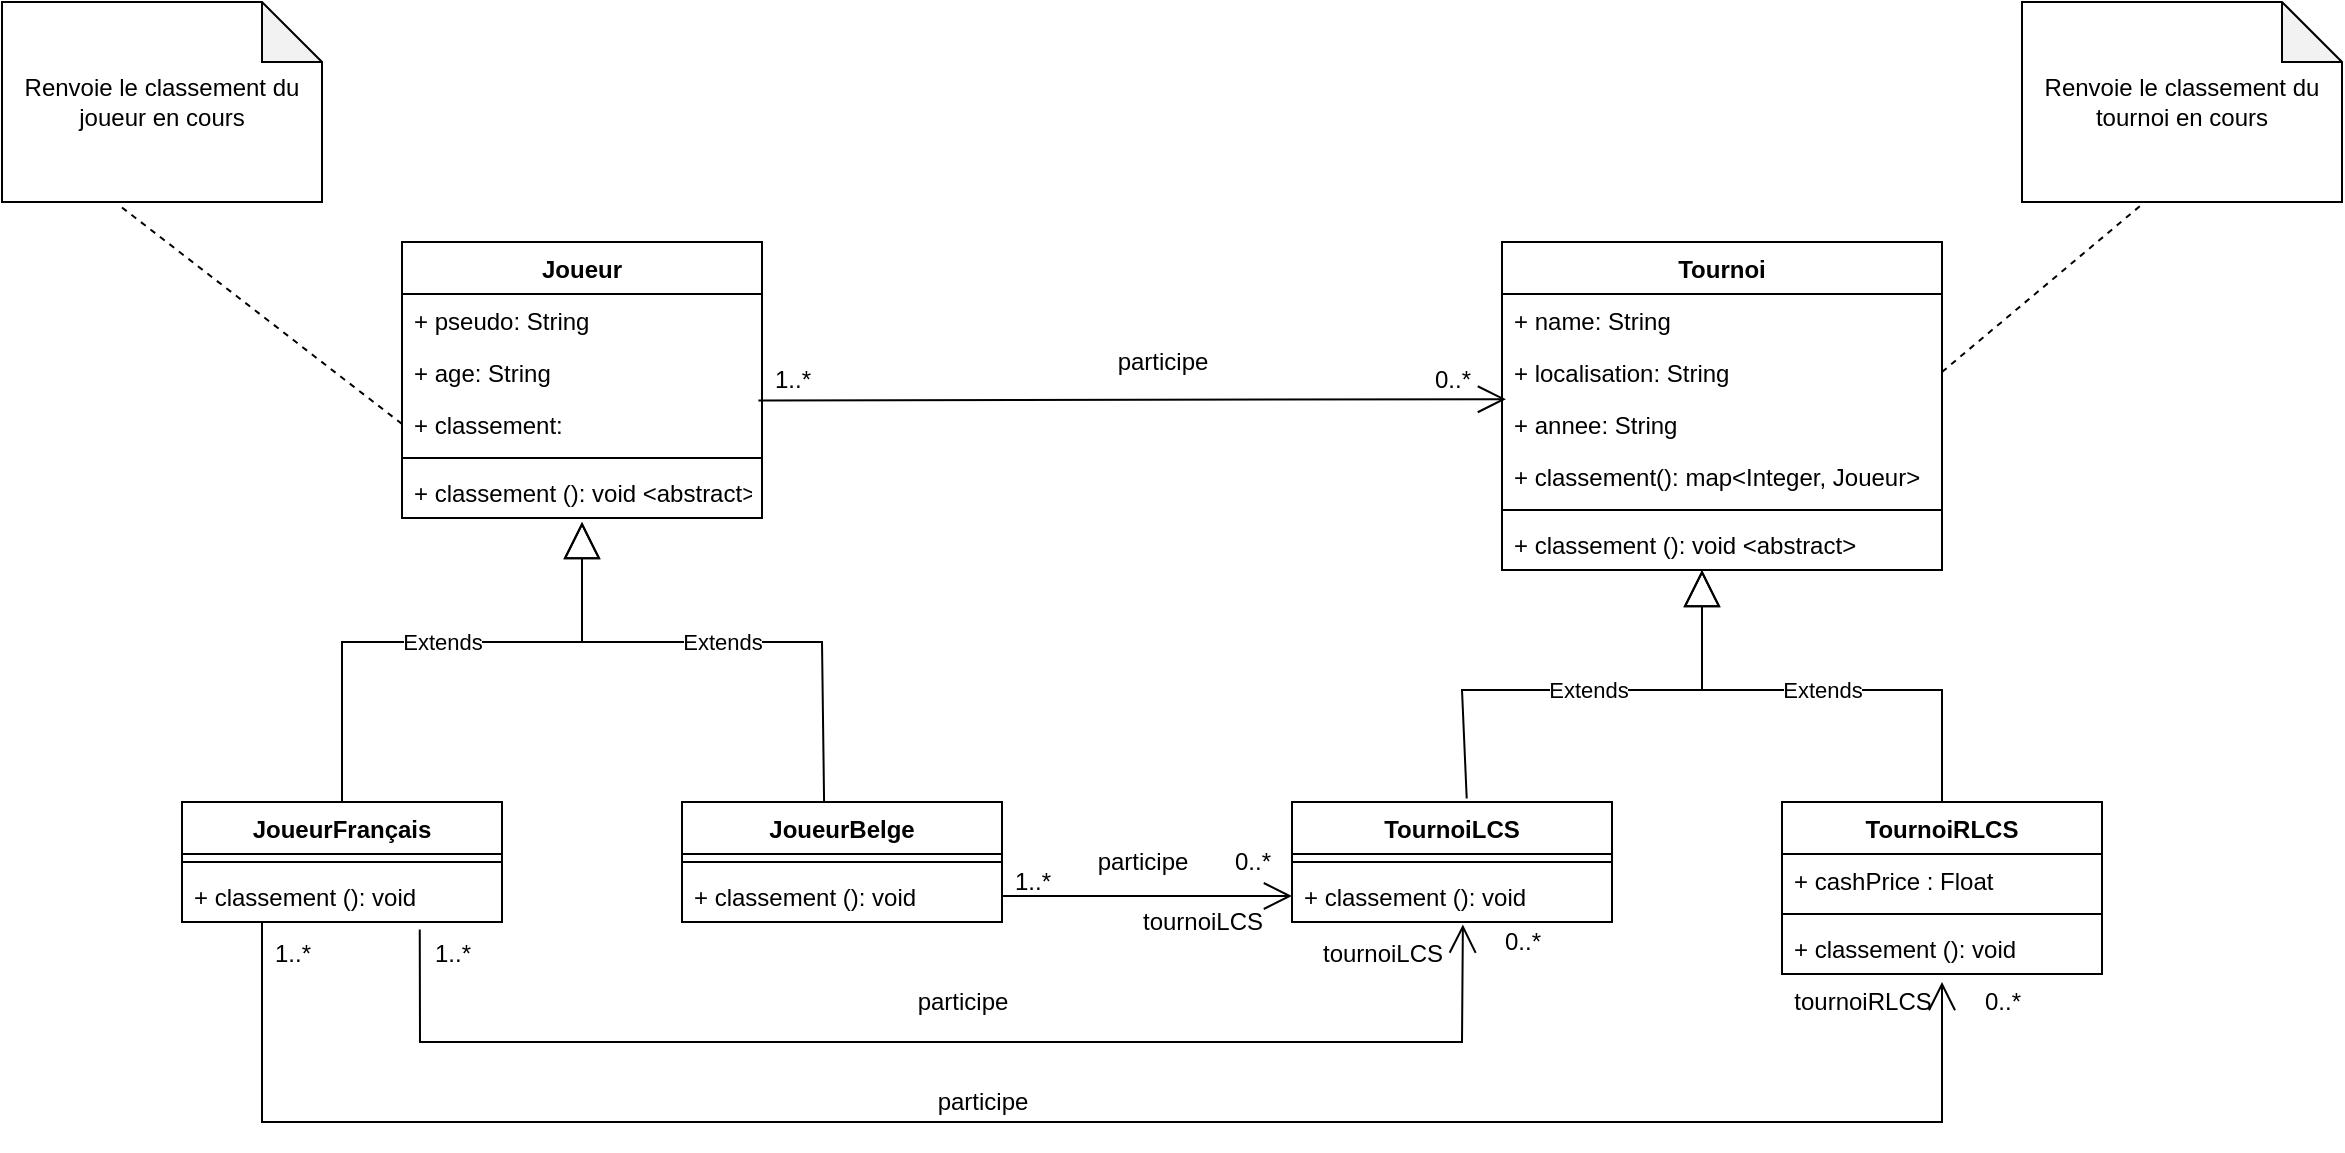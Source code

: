 <mxfile version="15.7.0" type="device"><diagram id="dUZo-JqXb1vL1Gt8S9PR" name="Page-1"><mxGraphModel dx="1740" dy="1601" grid="1" gridSize="10" guides="1" tooltips="1" connect="1" arrows="1" fold="1" page="1" pageScale="1" pageWidth="827" pageHeight="1169" math="0" shadow="0"><root><mxCell id="0"/><mxCell id="1" parent="0"/><mxCell id="bYGkFI9BYkFoYd33vqa7-1" value="Joueur" style="swimlane;fontStyle=1;align=center;verticalAlign=top;childLayout=stackLayout;horizontal=1;startSize=26;horizontalStack=0;resizeParent=1;resizeParentMax=0;resizeLast=0;collapsible=1;marginBottom=0;" vertex="1" parent="1"><mxGeometry x="150" y="40" width="180" height="138" as="geometry"/></mxCell><mxCell id="bYGkFI9BYkFoYd33vqa7-2" value="+ pseudo: String" style="text;strokeColor=none;fillColor=none;align=left;verticalAlign=top;spacingLeft=4;spacingRight=4;overflow=hidden;rotatable=0;points=[[0,0.5],[1,0.5]];portConstraint=eastwest;" vertex="1" parent="bYGkFI9BYkFoYd33vqa7-1"><mxGeometry y="26" width="180" height="26" as="geometry"/></mxCell><mxCell id="bYGkFI9BYkFoYd33vqa7-5" value="+ age: String" style="text;strokeColor=none;fillColor=none;align=left;verticalAlign=top;spacingLeft=4;spacingRight=4;overflow=hidden;rotatable=0;points=[[0,0.5],[1,0.5]];portConstraint=eastwest;" vertex="1" parent="bYGkFI9BYkFoYd33vqa7-1"><mxGeometry y="52" width="180" height="26" as="geometry"/></mxCell><mxCell id="bYGkFI9BYkFoYd33vqa7-6" value="+ classement: " style="text;strokeColor=none;fillColor=none;align=left;verticalAlign=top;spacingLeft=4;spacingRight=4;overflow=hidden;rotatable=0;points=[[0,0.5],[1,0.5]];portConstraint=eastwest;" vertex="1" parent="bYGkFI9BYkFoYd33vqa7-1"><mxGeometry y="78" width="180" height="26" as="geometry"/></mxCell><mxCell id="bYGkFI9BYkFoYd33vqa7-3" value="" style="line;strokeWidth=1;fillColor=none;align=left;verticalAlign=middle;spacingTop=-1;spacingLeft=3;spacingRight=3;rotatable=0;labelPosition=right;points=[];portConstraint=eastwest;" vertex="1" parent="bYGkFI9BYkFoYd33vqa7-1"><mxGeometry y="104" width="180" height="8" as="geometry"/></mxCell><mxCell id="bYGkFI9BYkFoYd33vqa7-4" value="+ classement (): void &lt;abstract&gt;" style="text;strokeColor=none;fillColor=none;align=left;verticalAlign=top;spacingLeft=4;spacingRight=4;overflow=hidden;rotatable=0;points=[[0,0.5],[1,0.5]];portConstraint=eastwest;" vertex="1" parent="bYGkFI9BYkFoYd33vqa7-1"><mxGeometry y="112" width="180" height="26" as="geometry"/></mxCell><mxCell id="bYGkFI9BYkFoYd33vqa7-7" value="JoueurFrançais" style="swimlane;fontStyle=1;align=center;verticalAlign=top;childLayout=stackLayout;horizontal=1;startSize=26;horizontalStack=0;resizeParent=1;resizeParentMax=0;resizeLast=0;collapsible=1;marginBottom=0;" vertex="1" parent="1"><mxGeometry x="40" y="320" width="160" height="60" as="geometry"/></mxCell><mxCell id="bYGkFI9BYkFoYd33vqa7-9" value="" style="line;strokeWidth=1;fillColor=none;align=left;verticalAlign=middle;spacingTop=-1;spacingLeft=3;spacingRight=3;rotatable=0;labelPosition=right;points=[];portConstraint=eastwest;" vertex="1" parent="bYGkFI9BYkFoYd33vqa7-7"><mxGeometry y="26" width="160" height="8" as="geometry"/></mxCell><mxCell id="bYGkFI9BYkFoYd33vqa7-10" value="+ classement (): void" style="text;strokeColor=none;fillColor=none;align=left;verticalAlign=top;spacingLeft=4;spacingRight=4;overflow=hidden;rotatable=0;points=[[0,0.5],[1,0.5]];portConstraint=eastwest;" vertex="1" parent="bYGkFI9BYkFoYd33vqa7-7"><mxGeometry y="34" width="160" height="26" as="geometry"/></mxCell><mxCell id="bYGkFI9BYkFoYd33vqa7-11" value="JoueurBelge" style="swimlane;fontStyle=1;align=center;verticalAlign=top;childLayout=stackLayout;horizontal=1;startSize=26;horizontalStack=0;resizeParent=1;resizeParentMax=0;resizeLast=0;collapsible=1;marginBottom=0;" vertex="1" parent="1"><mxGeometry x="290" y="320" width="160" height="60" as="geometry"/></mxCell><mxCell id="bYGkFI9BYkFoYd33vqa7-13" value="" style="line;strokeWidth=1;fillColor=none;align=left;verticalAlign=middle;spacingTop=-1;spacingLeft=3;spacingRight=3;rotatable=0;labelPosition=right;points=[];portConstraint=eastwest;" vertex="1" parent="bYGkFI9BYkFoYd33vqa7-11"><mxGeometry y="26" width="160" height="8" as="geometry"/></mxCell><mxCell id="bYGkFI9BYkFoYd33vqa7-14" value="+ classement (): void" style="text;strokeColor=none;fillColor=none;align=left;verticalAlign=top;spacingLeft=4;spacingRight=4;overflow=hidden;rotatable=0;points=[[0,0.5],[1,0.5]];portConstraint=eastwest;" vertex="1" parent="bYGkFI9BYkFoYd33vqa7-11"><mxGeometry y="34" width="160" height="26" as="geometry"/></mxCell><mxCell id="bYGkFI9BYkFoYd33vqa7-16" value="Extends" style="endArrow=block;endSize=16;endFill=0;html=1;rounded=0;exitX=0.5;exitY=0;exitDx=0;exitDy=0;" edge="1" parent="1" source="bYGkFI9BYkFoYd33vqa7-7"><mxGeometry width="160" relative="1" as="geometry"><mxPoint x="40" y="250" as="sourcePoint"/><mxPoint x="240" y="180" as="targetPoint"/><Array as="points"><mxPoint x="120" y="240"/><mxPoint x="240" y="240"/></Array></mxGeometry></mxCell><mxCell id="bYGkFI9BYkFoYd33vqa7-18" value="Tournoi" style="swimlane;fontStyle=1;align=center;verticalAlign=top;childLayout=stackLayout;horizontal=1;startSize=26;horizontalStack=0;resizeParent=1;resizeParentMax=0;resizeLast=0;collapsible=1;marginBottom=0;" vertex="1" parent="1"><mxGeometry x="700" y="40" width="220" height="164" as="geometry"/></mxCell><mxCell id="bYGkFI9BYkFoYd33vqa7-19" value="+ name: String" style="text;strokeColor=none;fillColor=none;align=left;verticalAlign=top;spacingLeft=4;spacingRight=4;overflow=hidden;rotatable=0;points=[[0,0.5],[1,0.5]];portConstraint=eastwest;" vertex="1" parent="bYGkFI9BYkFoYd33vqa7-18"><mxGeometry y="26" width="220" height="26" as="geometry"/></mxCell><mxCell id="bYGkFI9BYkFoYd33vqa7-23" value="+ localisation: String " style="text;strokeColor=none;fillColor=none;align=left;verticalAlign=top;spacingLeft=4;spacingRight=4;overflow=hidden;rotatable=0;points=[[0,0.5],[1,0.5]];portConstraint=eastwest;" vertex="1" parent="bYGkFI9BYkFoYd33vqa7-18"><mxGeometry y="52" width="220" height="26" as="geometry"/></mxCell><mxCell id="bYGkFI9BYkFoYd33vqa7-24" value="+ annee: String" style="text;strokeColor=none;fillColor=none;align=left;verticalAlign=top;spacingLeft=4;spacingRight=4;overflow=hidden;rotatable=0;points=[[0,0.5],[1,0.5]];portConstraint=eastwest;" vertex="1" parent="bYGkFI9BYkFoYd33vqa7-18"><mxGeometry y="78" width="220" height="26" as="geometry"/></mxCell><mxCell id="bYGkFI9BYkFoYd33vqa7-25" value="+ classement(): map&lt;Integer, Joueur&gt;" style="text;strokeColor=none;fillColor=none;align=left;verticalAlign=top;spacingLeft=4;spacingRight=4;overflow=hidden;rotatable=0;points=[[0,0.5],[1,0.5]];portConstraint=eastwest;" vertex="1" parent="bYGkFI9BYkFoYd33vqa7-18"><mxGeometry y="104" width="220" height="26" as="geometry"/></mxCell><mxCell id="bYGkFI9BYkFoYd33vqa7-20" value="" style="line;strokeWidth=1;fillColor=none;align=left;verticalAlign=middle;spacingTop=-1;spacingLeft=3;spacingRight=3;rotatable=0;labelPosition=right;points=[];portConstraint=eastwest;" vertex="1" parent="bYGkFI9BYkFoYd33vqa7-18"><mxGeometry y="130" width="220" height="8" as="geometry"/></mxCell><mxCell id="bYGkFI9BYkFoYd33vqa7-21" value="+ classement (): void &lt;abstract&gt;" style="text;strokeColor=none;fillColor=none;align=left;verticalAlign=top;spacingLeft=4;spacingRight=4;overflow=hidden;rotatable=0;points=[[0,0.5],[1,0.5]];portConstraint=eastwest;" vertex="1" parent="bYGkFI9BYkFoYd33vqa7-18"><mxGeometry y="138" width="220" height="26" as="geometry"/></mxCell><mxCell id="bYGkFI9BYkFoYd33vqa7-22" value="" style="endArrow=open;endFill=1;endSize=12;html=1;rounded=0;entryX=0.009;entryY=0.023;entryDx=0;entryDy=0;entryPerimeter=0;exitX=0.99;exitY=0.047;exitDx=0;exitDy=0;exitPerimeter=0;" edge="1" parent="1" source="bYGkFI9BYkFoYd33vqa7-6" target="bYGkFI9BYkFoYd33vqa7-24"><mxGeometry width="160" relative="1" as="geometry"><mxPoint x="330" y="108.5" as="sourcePoint"/><mxPoint x="490" y="108.5" as="targetPoint"/></mxGeometry></mxCell><mxCell id="bYGkFI9BYkFoYd33vqa7-26" value="Renvoie le classement du joueur en cours" style="shape=note;whiteSpace=wrap;html=1;backgroundOutline=1;darkOpacity=0.05;" vertex="1" parent="1"><mxGeometry x="-50" y="-80" width="160" height="100" as="geometry"/></mxCell><mxCell id="bYGkFI9BYkFoYd33vqa7-31" value="" style="html=1;verticalAlign=bottom;endArrow=none;dashed=1;endSize=8;rounded=0;exitX=0;exitY=0.5;exitDx=0;exitDy=0;entryX=0.369;entryY=1.02;entryDx=0;entryDy=0;entryPerimeter=0;" edge="1" parent="1" source="bYGkFI9BYkFoYd33vqa7-6" target="bYGkFI9BYkFoYd33vqa7-26"><mxGeometry relative="1" as="geometry"><mxPoint x="20" y="110" as="sourcePoint"/><mxPoint x="-60" y="110" as="targetPoint"/></mxGeometry></mxCell><mxCell id="bYGkFI9BYkFoYd33vqa7-32" value="participe" style="text;html=1;align=center;verticalAlign=middle;resizable=0;points=[];autosize=1;strokeColor=none;fillColor=none;" vertex="1" parent="1"><mxGeometry x="500" y="90" width="60" height="20" as="geometry"/></mxCell><mxCell id="bYGkFI9BYkFoYd33vqa7-33" value="0..*" style="text;html=1;align=center;verticalAlign=middle;resizable=0;points=[];autosize=1;strokeColor=none;fillColor=none;" vertex="1" parent="1"><mxGeometry x="660" y="99" width="30" height="20" as="geometry"/></mxCell><mxCell id="bYGkFI9BYkFoYd33vqa7-34" value="1..*" style="text;html=1;align=center;verticalAlign=middle;resizable=0;points=[];autosize=1;strokeColor=none;fillColor=none;" vertex="1" parent="1"><mxGeometry x="330" y="99" width="30" height="20" as="geometry"/></mxCell><mxCell id="bYGkFI9BYkFoYd33vqa7-35" value="Renvoie le classement du tournoi en cours" style="shape=note;whiteSpace=wrap;html=1;backgroundOutline=1;darkOpacity=0.05;" vertex="1" parent="1"><mxGeometry x="960" y="-80" width="160" height="100" as="geometry"/></mxCell><mxCell id="bYGkFI9BYkFoYd33vqa7-36" value="" style="html=1;verticalAlign=bottom;endArrow=none;dashed=1;endSize=8;rounded=0;exitX=1;exitY=0.5;exitDx=0;exitDy=0;entryX=0.369;entryY=1.02;entryDx=0;entryDy=0;entryPerimeter=0;" edge="1" parent="1" target="bYGkFI9BYkFoYd33vqa7-35" source="bYGkFI9BYkFoYd33vqa7-23"><mxGeometry relative="1" as="geometry"><mxPoint x="860" y="119" as="sourcePoint"/><mxPoint x="770" y="54" as="targetPoint"/></mxGeometry></mxCell><mxCell id="bYGkFI9BYkFoYd33vqa7-37" value="Extends" style="endArrow=block;endSize=16;endFill=0;html=1;rounded=0;exitX=0.444;exitY=-0.008;exitDx=0;exitDy=0;exitPerimeter=0;" edge="1" parent="1" source="bYGkFI9BYkFoYd33vqa7-11"><mxGeometry width="160" relative="1" as="geometry"><mxPoint x="360" y="300" as="sourcePoint"/><mxPoint x="240" y="180" as="targetPoint"/><Array as="points"><mxPoint x="360" y="240"/><mxPoint x="240" y="240"/></Array></mxGeometry></mxCell><mxCell id="bYGkFI9BYkFoYd33vqa7-38" value="TournoiLCS" style="swimlane;fontStyle=1;align=center;verticalAlign=top;childLayout=stackLayout;horizontal=1;startSize=26;horizontalStack=0;resizeParent=1;resizeParentMax=0;resizeLast=0;collapsible=1;marginBottom=0;" vertex="1" parent="1"><mxGeometry x="595" y="320" width="160" height="60" as="geometry"/></mxCell><mxCell id="bYGkFI9BYkFoYd33vqa7-39" value="" style="line;strokeWidth=1;fillColor=none;align=left;verticalAlign=middle;spacingTop=-1;spacingLeft=3;spacingRight=3;rotatable=0;labelPosition=right;points=[];portConstraint=eastwest;" vertex="1" parent="bYGkFI9BYkFoYd33vqa7-38"><mxGeometry y="26" width="160" height="8" as="geometry"/></mxCell><mxCell id="bYGkFI9BYkFoYd33vqa7-40" value="+ classement (): void" style="text;strokeColor=none;fillColor=none;align=left;verticalAlign=top;spacingLeft=4;spacingRight=4;overflow=hidden;rotatable=0;points=[[0,0.5],[1,0.5]];portConstraint=eastwest;" vertex="1" parent="bYGkFI9BYkFoYd33vqa7-38"><mxGeometry y="34" width="160" height="26" as="geometry"/></mxCell><mxCell id="bYGkFI9BYkFoYd33vqa7-44" value="Extends" style="endArrow=block;endSize=16;endFill=0;html=1;rounded=0;exitX=0.546;exitY=-0.029;exitDx=0;exitDy=0;exitPerimeter=0;" edge="1" parent="1" source="bYGkFI9BYkFoYd33vqa7-38"><mxGeometry width="160" relative="1" as="geometry"><mxPoint x="600" y="274" as="sourcePoint"/><mxPoint x="800" y="204" as="targetPoint"/><Array as="points"><mxPoint x="680" y="264"/><mxPoint x="800" y="264"/></Array></mxGeometry></mxCell><mxCell id="bYGkFI9BYkFoYd33vqa7-45" value="Extends" style="endArrow=block;endSize=16;endFill=0;html=1;rounded=0;" edge="1" parent="1"><mxGeometry width="160" relative="1" as="geometry"><mxPoint x="920" y="324" as="sourcePoint"/><mxPoint x="800" y="204" as="targetPoint"/><Array as="points"><mxPoint x="920" y="264"/><mxPoint x="800" y="264"/></Array></mxGeometry></mxCell><mxCell id="bYGkFI9BYkFoYd33vqa7-47" value="TournoiRLCS" style="swimlane;fontStyle=1;align=center;verticalAlign=top;childLayout=stackLayout;horizontal=1;startSize=26;horizontalStack=0;resizeParent=1;resizeParentMax=0;resizeLast=0;collapsible=1;marginBottom=0;" vertex="1" parent="1"><mxGeometry x="840" y="320" width="160" height="86" as="geometry"/></mxCell><mxCell id="bYGkFI9BYkFoYd33vqa7-48" value="+ cashPrice : Float" style="text;strokeColor=none;fillColor=none;align=left;verticalAlign=top;spacingLeft=4;spacingRight=4;overflow=hidden;rotatable=0;points=[[0,0.5],[1,0.5]];portConstraint=eastwest;" vertex="1" parent="bYGkFI9BYkFoYd33vqa7-47"><mxGeometry y="26" width="160" height="26" as="geometry"/></mxCell><mxCell id="bYGkFI9BYkFoYd33vqa7-49" value="" style="line;strokeWidth=1;fillColor=none;align=left;verticalAlign=middle;spacingTop=-1;spacingLeft=3;spacingRight=3;rotatable=0;labelPosition=right;points=[];portConstraint=eastwest;" vertex="1" parent="bYGkFI9BYkFoYd33vqa7-47"><mxGeometry y="52" width="160" height="8" as="geometry"/></mxCell><mxCell id="bYGkFI9BYkFoYd33vqa7-50" value="+ classement (): void" style="text;strokeColor=none;fillColor=none;align=left;verticalAlign=top;spacingLeft=4;spacingRight=4;overflow=hidden;rotatable=0;points=[[0,0.5],[1,0.5]];portConstraint=eastwest;" vertex="1" parent="bYGkFI9BYkFoYd33vqa7-47"><mxGeometry y="60" width="160" height="26" as="geometry"/></mxCell><mxCell id="bYGkFI9BYkFoYd33vqa7-51" value="" style="endArrow=open;endFill=1;endSize=12;html=1;rounded=0;entryX=0;entryY=0.5;entryDx=0;entryDy=0;exitX=1;exitY=0.5;exitDx=0;exitDy=0;" edge="1" parent="1" source="bYGkFI9BYkFoYd33vqa7-14" target="bYGkFI9BYkFoYd33vqa7-40"><mxGeometry width="160" relative="1" as="geometry"><mxPoint x="450" y="362.5" as="sourcePoint"/><mxPoint x="590" y="363" as="targetPoint"/></mxGeometry></mxCell><mxCell id="bYGkFI9BYkFoYd33vqa7-52" value="" style="endArrow=open;endFill=1;endSize=12;html=1;rounded=0;exitX=0.743;exitY=1.146;exitDx=0;exitDy=0;exitPerimeter=0;entryX=0.534;entryY=1.049;entryDx=0;entryDy=0;entryPerimeter=0;" edge="1" parent="1" source="bYGkFI9BYkFoYd33vqa7-10" target="bYGkFI9BYkFoYd33vqa7-40"><mxGeometry width="160" relative="1" as="geometry"><mxPoint x="390" y="440" as="sourcePoint"/><mxPoint x="680" y="440" as="targetPoint"/><Array as="points"><mxPoint x="159" y="440"/><mxPoint x="360" y="440"/><mxPoint x="680" y="440"/></Array></mxGeometry></mxCell><mxCell id="bYGkFI9BYkFoYd33vqa7-53" value="" style="endArrow=open;endFill=1;endSize=12;html=1;rounded=0;exitX=0.25;exitY=1;exitDx=0;exitDy=0;exitPerimeter=0;entryX=0.5;entryY=1.154;entryDx=0;entryDy=0;entryPerimeter=0;" edge="1" parent="1" source="bYGkFI9BYkFoYd33vqa7-10" target="bYGkFI9BYkFoYd33vqa7-50"><mxGeometry width="160" relative="1" as="geometry"><mxPoint x="190" y="460" as="sourcePoint"/><mxPoint x="690" y="470" as="targetPoint"/><Array as="points"><mxPoint x="80" y="480"/><mxPoint x="920" y="480"/></Array></mxGeometry></mxCell><mxCell id="bYGkFI9BYkFoYd33vqa7-54" value="participe" style="text;html=1;align=center;verticalAlign=middle;resizable=0;points=[];autosize=1;strokeColor=none;fillColor=none;" vertex="1" parent="1"><mxGeometry x="490" y="340" width="60" height="20" as="geometry"/></mxCell><mxCell id="bYGkFI9BYkFoYd33vqa7-55" value="participe" style="text;html=1;align=center;verticalAlign=middle;resizable=0;points=[];autosize=1;strokeColor=none;fillColor=none;" vertex="1" parent="1"><mxGeometry x="400" y="410" width="60" height="20" as="geometry"/></mxCell><mxCell id="bYGkFI9BYkFoYd33vqa7-56" value="participe" style="text;html=1;align=center;verticalAlign=middle;resizable=0;points=[];autosize=1;strokeColor=none;fillColor=none;" vertex="1" parent="1"><mxGeometry x="410" y="460" width="60" height="20" as="geometry"/></mxCell><mxCell id="bYGkFI9BYkFoYd33vqa7-57" value="1..*" style="text;html=1;align=center;verticalAlign=middle;resizable=0;points=[];autosize=1;strokeColor=none;fillColor=none;" vertex="1" parent="1"><mxGeometry x="160" y="386" width="30" height="20" as="geometry"/></mxCell><mxCell id="bYGkFI9BYkFoYd33vqa7-58" value="1..*" style="text;html=1;align=center;verticalAlign=middle;resizable=0;points=[];autosize=1;strokeColor=none;fillColor=none;" vertex="1" parent="1"><mxGeometry x="80" y="386" width="30" height="20" as="geometry"/></mxCell><mxCell id="bYGkFI9BYkFoYd33vqa7-59" value="0..*" style="text;html=1;align=center;verticalAlign=middle;resizable=0;points=[];autosize=1;strokeColor=none;fillColor=none;" vertex="1" parent="1"><mxGeometry x="695" y="380" width="30" height="20" as="geometry"/></mxCell><mxCell id="bYGkFI9BYkFoYd33vqa7-60" value="0..*" style="text;html=1;align=center;verticalAlign=middle;resizable=0;points=[];autosize=1;strokeColor=none;fillColor=none;" vertex="1" parent="1"><mxGeometry x="935" y="410" width="30" height="20" as="geometry"/></mxCell><mxCell id="bYGkFI9BYkFoYd33vqa7-61" value="0..*" style="text;html=1;align=center;verticalAlign=middle;resizable=0;points=[];autosize=1;strokeColor=none;fillColor=none;" vertex="1" parent="1"><mxGeometry x="560" y="340" width="30" height="20" as="geometry"/></mxCell><mxCell id="bYGkFI9BYkFoYd33vqa7-62" value="1..*" style="text;html=1;align=center;verticalAlign=middle;resizable=0;points=[];autosize=1;strokeColor=none;fillColor=none;" vertex="1" parent="1"><mxGeometry x="450" y="350" width="30" height="20" as="geometry"/></mxCell><mxCell id="bYGkFI9BYkFoYd33vqa7-63" value="tournoiLCS" style="text;html=1;align=center;verticalAlign=middle;resizable=0;points=[];autosize=1;strokeColor=none;fillColor=none;" vertex="1" parent="1"><mxGeometry x="510" y="370" width="80" height="20" as="geometry"/></mxCell><mxCell id="bYGkFI9BYkFoYd33vqa7-64" value="tournoiLCS" style="text;html=1;align=center;verticalAlign=middle;resizable=0;points=[];autosize=1;strokeColor=none;fillColor=none;" vertex="1" parent="1"><mxGeometry x="600" y="386" width="80" height="20" as="geometry"/></mxCell><mxCell id="bYGkFI9BYkFoYd33vqa7-65" value="tournoiRLCS" style="text;html=1;align=center;verticalAlign=middle;resizable=0;points=[];autosize=1;strokeColor=none;fillColor=none;" vertex="1" parent="1"><mxGeometry x="840" y="410" width="80" height="20" as="geometry"/></mxCell></root></mxGraphModel></diagram></mxfile>